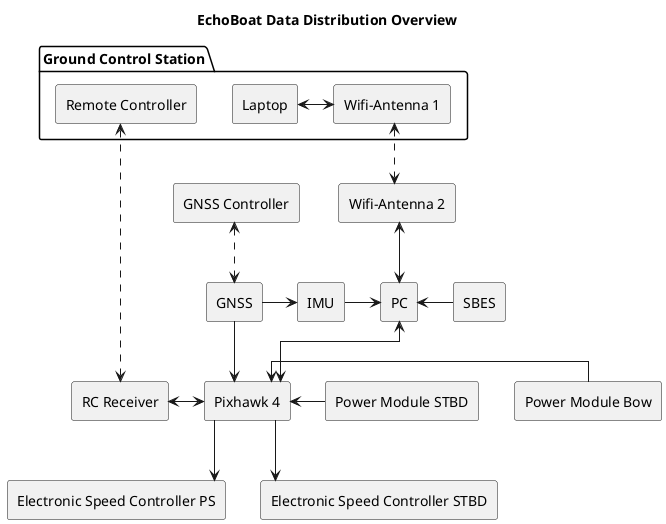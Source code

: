 @startuml
title "EchoBoat Data Distribution Overview"
skinparam componentStyle rectangle
skinparam linetype ortho

component "Pixhawk 4" as PH
component "PC"
component "SBES"
component "GNSS"
component "GNSS Controller" as GNSSC
component "IMU"
' component "LIDAR"
' component "GNSS 2" as GNSS2
together {
component "Power Module STBD" as PMstbd
component "Power Module Bow" as PMbow
}

component "Electronic Speed Controller PS" as ESCps
component "Electronic Speed Controller STBD" as ESCstbd
component "RC Receiver" as RCtrans

package "Ground Control Station"{
    component "Remote Controller" as RC
    component "Laptop"
    component "Wifi-Antenna 1" as Wifi1
}
component "Wifi-Antenna 2" as Wifi2

RCtrans <-> PH
RC <..down..> RCtrans

Wifi1 <-left-> Laptop
Wifi1 <..> Wifi2
Wifi2 <-down-> PC

PMbow -left-> PH 

PMstbd -left-> PH

PH <-up-> PC

SBES -left-> PC

' GNSS2 -d-> LIDAR
' LIDAR --> PC

GNSS -> PH
GNSS -> IMU
IMU -> PC
GNSS <.up.> GNSSC

PH -down-> ESCps
PH -down-> ESCstbd

' [Battery PS] -up-> ESCps
' [PMstbd] -right-> ESCstbd

' hide @unlinked
@enduml